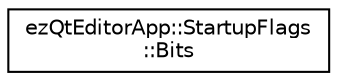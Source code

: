 digraph "Graphical Class Hierarchy"
{
 // LATEX_PDF_SIZE
  edge [fontname="Helvetica",fontsize="10",labelfontname="Helvetica",labelfontsize="10"];
  node [fontname="Helvetica",fontsize="10",shape=record];
  rankdir="LR";
  Node0 [label="ezQtEditorApp::StartupFlags\l::Bits",height=0.2,width=0.4,color="black", fillcolor="white", style="filled",URL="$d3/df1/structez_qt_editor_app_1_1_startup_flags_1_1_bits.htm",tooltip=" "];
}
